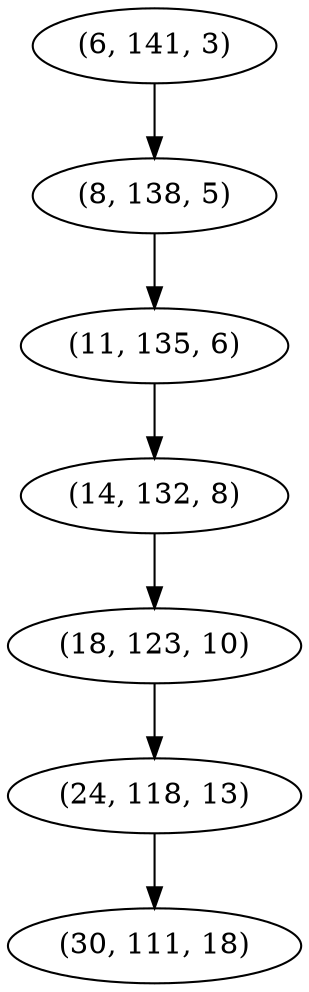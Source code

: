 digraph tree {
    "(6, 141, 3)";
    "(8, 138, 5)";
    "(11, 135, 6)";
    "(14, 132, 8)";
    "(18, 123, 10)";
    "(24, 118, 13)";
    "(30, 111, 18)";
    "(6, 141, 3)" -> "(8, 138, 5)";
    "(8, 138, 5)" -> "(11, 135, 6)";
    "(11, 135, 6)" -> "(14, 132, 8)";
    "(14, 132, 8)" -> "(18, 123, 10)";
    "(18, 123, 10)" -> "(24, 118, 13)";
    "(24, 118, 13)" -> "(30, 111, 18)";
}
